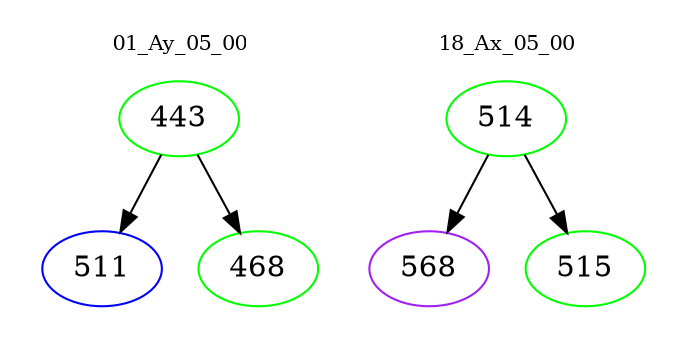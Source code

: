 digraph{
subgraph cluster_0 {
color = white
label = "01_Ay_05_00";
fontsize=10;
T0_443 [label="443", color="green"]
T0_443 -> T0_511 [color="black"]
T0_511 [label="511", color="blue"]
T0_443 -> T0_468 [color="black"]
T0_468 [label="468", color="green"]
}
subgraph cluster_1 {
color = white
label = "18_Ax_05_00";
fontsize=10;
T1_514 [label="514", color="green"]
T1_514 -> T1_568 [color="black"]
T1_568 [label="568", color="purple"]
T1_514 -> T1_515 [color="black"]
T1_515 [label="515", color="green"]
}
}
